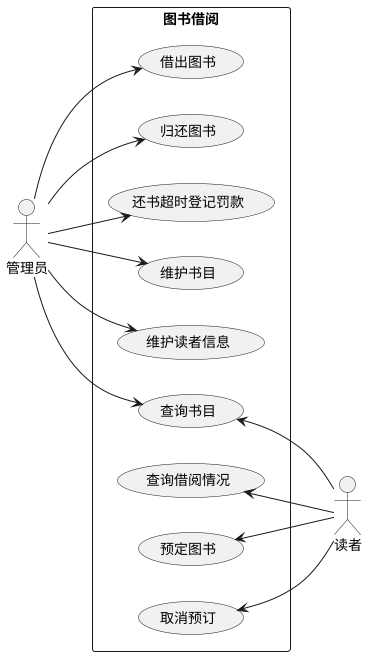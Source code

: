 @startuml
left to right direction
skinparam packageStyle rectangle
actor 读者
actor 管理员
rectangle 图书借阅 {
   管理员-->(借出图书)
   管理员-->(归还图书)
   管理员-->(还书超时登记罚款)
   管理员-->(维护书目)
   管理员-->(维护读者信息)
   管理员 --> (查询书目)
  (查询书目) <--读者
  (查询借阅情况) <--读者
  (预定图书) <--读者
  (取消预订) <--读者

}
newpage
left to right direction
actor 管理员
actor 出版社
rectangle 图书购买 {

  管理员-->(订购图书)
  管理员-->(查阅数目)
  管理员-->(取消预订)
  管理员-->(退换图书)
  (接收订单) <--出版社
  (派发图书) <--出版社
  (退换图书) <--出版社


}
@enduml